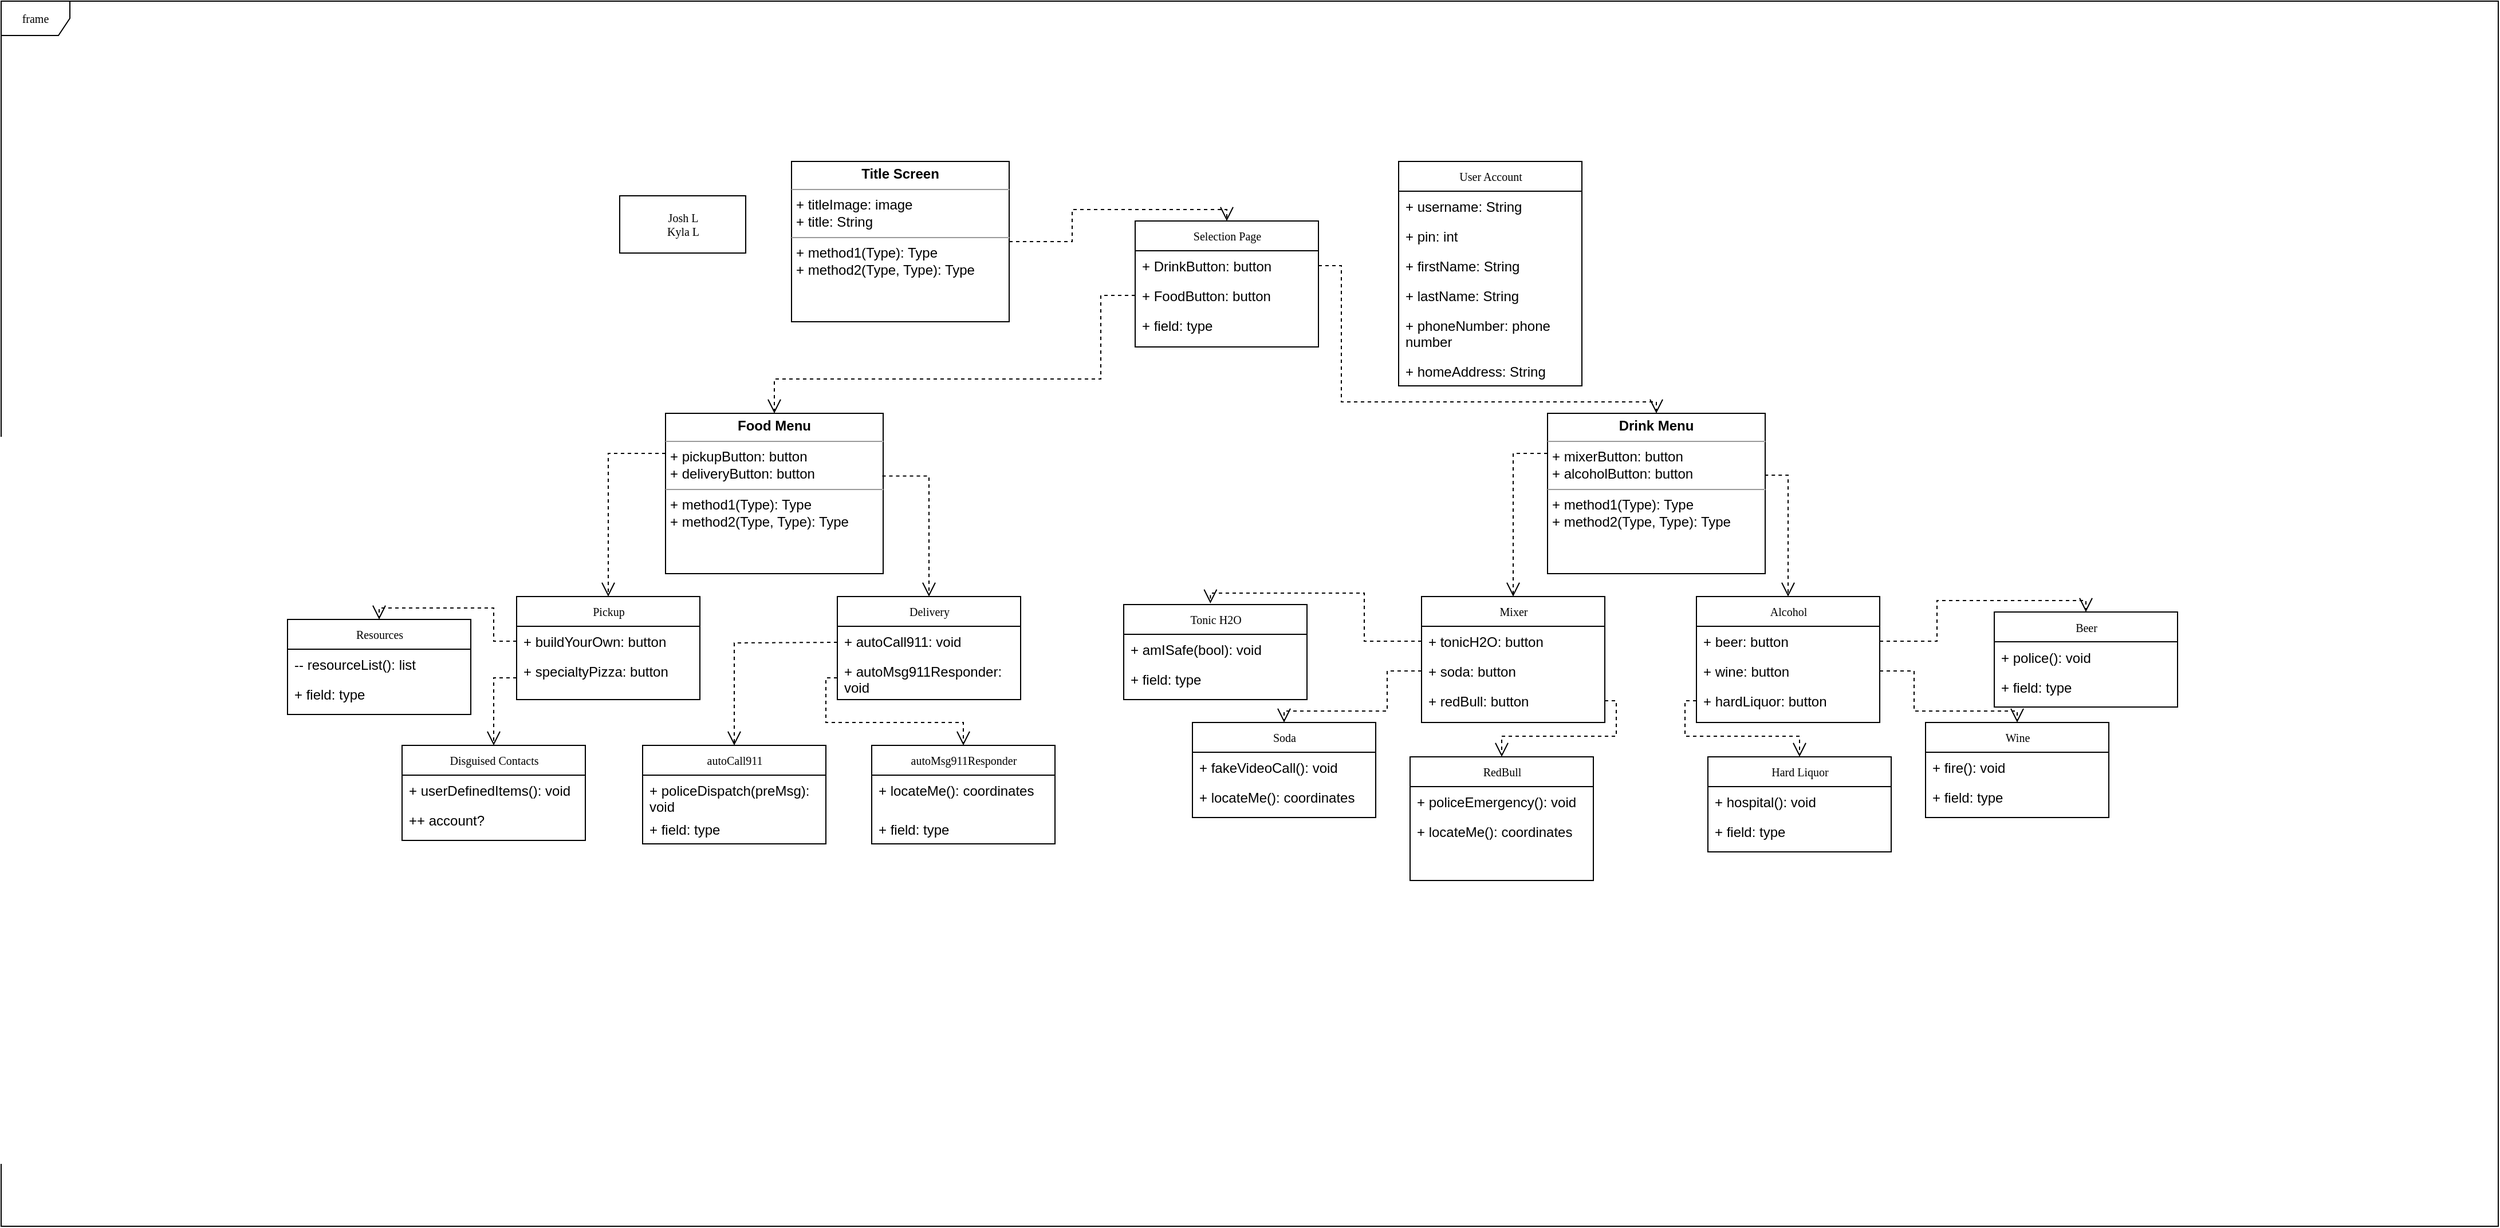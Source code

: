 <mxfile version="20.7.4" type="device"><diagram name="Page-1" id="c4acf3e9-155e-7222-9cf6-157b1a14988f"><mxGraphModel dx="2443" dy="1949" grid="1" gridSize="10" guides="0" tooltips="1" connect="1" arrows="1" fold="1" page="1" pageScale="1" pageWidth="850" pageHeight="1100" background="none" math="0" shadow="0"><root><mxCell id="0"/><mxCell id="1" parent="0"/><mxCell id="17acba5748e5396b-1" value="frame" style="shape=umlFrame;whiteSpace=wrap;html=1;rounded=0;shadow=0;comic=0;labelBackgroundColor=none;strokeWidth=1;fontFamily=Verdana;fontSize=10;align=center;" parent="1" vertex="1"><mxGeometry x="-100" y="-90" width="2180" height="1070" as="geometry"/></mxCell><mxCell id="17acba5748e5396b-2" value="User Account" style="swimlane;html=1;fontStyle=0;childLayout=stackLayout;horizontal=1;startSize=26;fillColor=none;horizontalStack=0;resizeParent=1;resizeLast=0;collapsible=1;marginBottom=0;swimlaneFillColor=#ffffff;rounded=0;shadow=0;comic=0;labelBackgroundColor=none;strokeWidth=1;fontFamily=Verdana;fontSize=10;align=center;" parent="1" vertex="1"><mxGeometry x="1120" y="50" width="160" height="196" as="geometry"/></mxCell><mxCell id="17acba5748e5396b-3" value="+ username: String" style="text;html=1;strokeColor=none;fillColor=none;align=left;verticalAlign=top;spacingLeft=4;spacingRight=4;whiteSpace=wrap;overflow=hidden;rotatable=0;points=[[0,0.5],[1,0.5]];portConstraint=eastwest;" parent="17acba5748e5396b-2" vertex="1"><mxGeometry y="26" width="160" height="26" as="geometry"/></mxCell><mxCell id="17acba5748e5396b-4" value="+ pin: int" style="text;html=1;strokeColor=none;fillColor=none;align=left;verticalAlign=top;spacingLeft=4;spacingRight=4;whiteSpace=wrap;overflow=hidden;rotatable=0;points=[[0,0.5],[1,0.5]];portConstraint=eastwest;" parent="17acba5748e5396b-2" vertex="1"><mxGeometry y="52" width="160" height="26" as="geometry"/></mxCell><mxCell id="17acba5748e5396b-6" value="+ firstName: String" style="text;html=1;strokeColor=none;fillColor=none;align=left;verticalAlign=top;spacingLeft=4;spacingRight=4;whiteSpace=wrap;overflow=hidden;rotatable=0;points=[[0,0.5],[1,0.5]];portConstraint=eastwest;" parent="17acba5748e5396b-2" vertex="1"><mxGeometry y="78" width="160" height="26" as="geometry"/></mxCell><mxCell id="17acba5748e5396b-9" value="+ lastName: String" style="text;html=1;strokeColor=none;fillColor=none;align=left;verticalAlign=top;spacingLeft=4;spacingRight=4;whiteSpace=wrap;overflow=hidden;rotatable=0;points=[[0,0.5],[1,0.5]];portConstraint=eastwest;" parent="17acba5748e5396b-2" vertex="1"><mxGeometry y="104" width="160" height="26" as="geometry"/></mxCell><mxCell id="17acba5748e5396b-10" value="+ phoneNumber: phone number" style="text;html=1;strokeColor=none;fillColor=none;align=left;verticalAlign=top;spacingLeft=4;spacingRight=4;whiteSpace=wrap;overflow=hidden;rotatable=0;points=[[0,0.5],[1,0.5]];portConstraint=eastwest;" parent="17acba5748e5396b-2" vertex="1"><mxGeometry y="130" width="160" height="40" as="geometry"/></mxCell><mxCell id="17acba5748e5396b-8" value="+ homeAddress: String" style="text;html=1;strokeColor=none;fillColor=none;align=left;verticalAlign=top;spacingLeft=4;spacingRight=4;whiteSpace=wrap;overflow=hidden;rotatable=0;points=[[0,0.5],[1,0.5]];portConstraint=eastwest;" parent="17acba5748e5396b-2" vertex="1"><mxGeometry y="170" width="160" height="26" as="geometry"/></mxCell><mxCell id="17acba5748e5396b-20" value="Selection Page" style="swimlane;html=1;fontStyle=0;childLayout=stackLayout;horizontal=1;startSize=26;fillColor=none;horizontalStack=0;resizeParent=1;resizeLast=0;collapsible=1;marginBottom=0;swimlaneFillColor=#ffffff;rounded=0;shadow=0;comic=0;labelBackgroundColor=none;strokeWidth=1;fontFamily=Verdana;fontSize=10;align=center;" parent="1" vertex="1"><mxGeometry x="890" y="102" width="160" height="110" as="geometry"/></mxCell><mxCell id="17acba5748e5396b-21" value="+ DrinkButton: button" style="text;html=1;strokeColor=none;fillColor=none;align=left;verticalAlign=top;spacingLeft=4;spacingRight=4;whiteSpace=wrap;overflow=hidden;rotatable=0;points=[[0,0.5],[1,0.5]];portConstraint=eastwest;" parent="17acba5748e5396b-20" vertex="1"><mxGeometry y="26" width="160" height="26" as="geometry"/></mxCell><mxCell id="17acba5748e5396b-24" value="+ FoodButton: button" style="text;html=1;strokeColor=none;fillColor=none;align=left;verticalAlign=top;spacingLeft=4;spacingRight=4;whiteSpace=wrap;overflow=hidden;rotatable=0;points=[[0,0.5],[1,0.5]];portConstraint=eastwest;" parent="17acba5748e5396b-20" vertex="1"><mxGeometry y="52" width="160" height="26" as="geometry"/></mxCell><mxCell id="17acba5748e5396b-26" value="+ field: type" style="text;html=1;strokeColor=none;fillColor=none;align=left;verticalAlign=top;spacingLeft=4;spacingRight=4;whiteSpace=wrap;overflow=hidden;rotatable=0;points=[[0,0.5],[1,0.5]];portConstraint=eastwest;" parent="17acba5748e5396b-20" vertex="1"><mxGeometry y="78" width="160" height="26" as="geometry"/></mxCell><mxCell id="17acba5748e5396b-30" value="Pickup" style="swimlane;html=1;fontStyle=0;childLayout=stackLayout;horizontal=1;startSize=26;fillColor=none;horizontalStack=0;resizeParent=1;resizeLast=0;collapsible=1;marginBottom=0;swimlaneFillColor=#ffffff;rounded=0;shadow=0;comic=0;labelBackgroundColor=none;strokeWidth=1;fontFamily=Verdana;fontSize=10;align=center;" parent="1" vertex="1"><mxGeometry x="350" y="430" width="160" height="90" as="geometry"/></mxCell><mxCell id="17acba5748e5396b-31" value="+ buildYourOwn: button" style="text;html=1;strokeColor=none;fillColor=none;align=left;verticalAlign=top;spacingLeft=4;spacingRight=4;whiteSpace=wrap;overflow=hidden;rotatable=0;points=[[0,0.5],[1,0.5]];portConstraint=eastwest;" parent="17acba5748e5396b-30" vertex="1"><mxGeometry y="26" width="160" height="26" as="geometry"/></mxCell><mxCell id="17acba5748e5396b-33" value="+ specialtyPizza: button" style="text;html=1;strokeColor=none;fillColor=none;align=left;verticalAlign=top;spacingLeft=4;spacingRight=4;whiteSpace=wrap;overflow=hidden;rotatable=0;points=[[0,0.5],[1,0.5]];portConstraint=eastwest;" parent="17acba5748e5396b-30" vertex="1"><mxGeometry y="52" width="160" height="38" as="geometry"/></mxCell><mxCell id="17acba5748e5396b-44" value="Mixer" style="swimlane;html=1;fontStyle=0;childLayout=stackLayout;horizontal=1;startSize=26;fillColor=none;horizontalStack=0;resizeParent=1;resizeLast=0;collapsible=1;marginBottom=0;swimlaneFillColor=#ffffff;rounded=0;shadow=0;comic=0;labelBackgroundColor=none;strokeWidth=1;fontFamily=Verdana;fontSize=10;align=center;" parent="1" vertex="1"><mxGeometry x="1140" y="430" width="160" height="110" as="geometry"/></mxCell><mxCell id="17acba5748e5396b-45" value="+ tonicH2O: button" style="text;html=1;strokeColor=none;fillColor=none;align=left;verticalAlign=top;spacingLeft=4;spacingRight=4;whiteSpace=wrap;overflow=hidden;rotatable=0;points=[[0,0.5],[1,0.5]];portConstraint=eastwest;" parent="17acba5748e5396b-44" vertex="1"><mxGeometry y="26" width="160" height="26" as="geometry"/></mxCell><mxCell id="17acba5748e5396b-47" value="+ soda: button" style="text;html=1;strokeColor=none;fillColor=none;align=left;verticalAlign=top;spacingLeft=4;spacingRight=4;whiteSpace=wrap;overflow=hidden;rotatable=0;points=[[0,0.5],[1,0.5]];portConstraint=eastwest;" parent="17acba5748e5396b-44" vertex="1"><mxGeometry y="52" width="160" height="26" as="geometry"/></mxCell><mxCell id="F10mgyi9A0iiVBRU1uPL-9" value="+ redBull: button" style="text;html=1;strokeColor=none;fillColor=none;align=left;verticalAlign=top;spacingLeft=4;spacingRight=4;whiteSpace=wrap;overflow=hidden;rotatable=0;points=[[0,0.5],[1,0.5]];portConstraint=eastwest;" parent="17acba5748e5396b-44" vertex="1"><mxGeometry y="78" width="160" height="26" as="geometry"/></mxCell><mxCell id="5d2195bd80daf111-1" value="Alcohol" style="swimlane;html=1;fontStyle=0;childLayout=stackLayout;horizontal=1;startSize=26;fillColor=none;horizontalStack=0;resizeParent=1;resizeLast=0;collapsible=1;marginBottom=0;swimlaneFillColor=#ffffff;rounded=0;shadow=0;comic=0;labelBackgroundColor=none;strokeWidth=1;fontFamily=Verdana;fontSize=10;align=center;" parent="1" vertex="1"><mxGeometry x="1380" y="430" width="160" height="110" as="geometry"/></mxCell><mxCell id="5d2195bd80daf111-2" value="+ beer: button" style="text;html=1;strokeColor=none;fillColor=none;align=left;verticalAlign=top;spacingLeft=4;spacingRight=4;whiteSpace=wrap;overflow=hidden;rotatable=0;points=[[0,0.5],[1,0.5]];portConstraint=eastwest;" parent="5d2195bd80daf111-1" vertex="1"><mxGeometry y="26" width="160" height="26" as="geometry"/></mxCell><mxCell id="5d2195bd80daf111-3" value="+ wine: button" style="text;html=1;strokeColor=none;fillColor=none;align=left;verticalAlign=top;spacingLeft=4;spacingRight=4;whiteSpace=wrap;overflow=hidden;rotatable=0;points=[[0,0.5],[1,0.5]];portConstraint=eastwest;" parent="5d2195bd80daf111-1" vertex="1"><mxGeometry y="52" width="160" height="26" as="geometry"/></mxCell><mxCell id="5d2195bd80daf111-4" value="+ hardLiquor: button" style="text;html=1;strokeColor=none;fillColor=none;align=left;verticalAlign=top;spacingLeft=4;spacingRight=4;whiteSpace=wrap;overflow=hidden;rotatable=0;points=[[0,0.5],[1,0.5]];portConstraint=eastwest;" parent="5d2195bd80daf111-1" vertex="1"><mxGeometry y="78" width="160" height="26" as="geometry"/></mxCell><mxCell id="5d2195bd80daf111-5" value="Delivery" style="swimlane;html=1;fontStyle=0;childLayout=stackLayout;horizontal=1;startSize=26;fillColor=none;horizontalStack=0;resizeParent=1;resizeLast=0;collapsible=1;marginBottom=0;swimlaneFillColor=#ffffff;rounded=0;shadow=0;comic=0;labelBackgroundColor=none;strokeWidth=1;fontFamily=Verdana;fontSize=10;align=center;" parent="1" vertex="1"><mxGeometry x="630" y="430" width="160" height="90" as="geometry"/></mxCell><mxCell id="5d2195bd80daf111-6" value="+ autoCall911: void" style="text;html=1;strokeColor=none;fillColor=none;align=left;verticalAlign=top;spacingLeft=4;spacingRight=4;whiteSpace=wrap;overflow=hidden;rotatable=0;points=[[0,0.5],[1,0.5]];portConstraint=eastwest;" parent="5d2195bd80daf111-5" vertex="1"><mxGeometry y="26" width="160" height="26" as="geometry"/></mxCell><mxCell id="5d2195bd80daf111-7" value="+ autoMsg911Responder: void" style="text;html=1;strokeColor=none;fillColor=none;align=left;verticalAlign=top;spacingLeft=4;spacingRight=4;whiteSpace=wrap;overflow=hidden;rotatable=0;points=[[0,0.5],[1,0.5]];portConstraint=eastwest;" parent="5d2195bd80daf111-5" vertex="1"><mxGeometry y="52" width="160" height="38" as="geometry"/></mxCell><mxCell id="5d2195bd80daf111-13" value="Josh L&lt;br&gt;Kyla L" style="html=1;rounded=0;shadow=0;comic=0;labelBackgroundColor=none;strokeWidth=1;fontFamily=Verdana;fontSize=10;align=center;" parent="1" vertex="1"><mxGeometry x="440" y="80" width="110" height="50" as="geometry"/></mxCell><mxCell id="5d2195bd80daf111-15" value="&lt;p style=&quot;margin:0px;margin-top:4px;text-align:center;&quot;&gt;&lt;b&gt;Drink Menu&lt;/b&gt;&lt;/p&gt;&lt;hr size=&quot;1&quot;&gt;&lt;p style=&quot;margin:0px;margin-left:4px;&quot;&gt;+ mixerButton: button&lt;br&gt;+ alcoholButton: button&lt;/p&gt;&lt;hr size=&quot;1&quot;&gt;&lt;p style=&quot;margin:0px;margin-left:4px;&quot;&gt;+ method1(Type): Type&lt;br&gt;+ method2(Type, Type): Type&lt;/p&gt;" style="verticalAlign=top;align=left;overflow=fill;fontSize=12;fontFamily=Helvetica;html=1;rounded=0;shadow=0;comic=0;labelBackgroundColor=none;strokeWidth=1" parent="1" vertex="1"><mxGeometry x="1250" y="270" width="190" height="140" as="geometry"/></mxCell><mxCell id="5d2195bd80daf111-21" style="edgeStyle=orthogonalEdgeStyle;rounded=0;html=1;labelBackgroundColor=none;startFill=0;endArrow=open;endFill=0;endSize=10;fontFamily=Verdana;fontSize=10;dashed=1;entryX=0.5;entryY=0;entryDx=0;entryDy=0;" parent="1" source="5d2195bd80daf111-18" target="17acba5748e5396b-20" edge="1"><mxGeometry relative="1" as="geometry"/></mxCell><mxCell id="5d2195bd80daf111-18" value="&lt;p style=&quot;margin:0px;margin-top:4px;text-align:center;&quot;&gt;&lt;b&gt;Title Screen&lt;/b&gt;&lt;/p&gt;&lt;hr size=&quot;1&quot;&gt;&lt;p style=&quot;margin:0px;margin-left:4px;&quot;&gt;+ titleImage: image&lt;br&gt;+ title: String&lt;/p&gt;&lt;hr size=&quot;1&quot;&gt;&lt;p style=&quot;margin:0px;margin-left:4px;&quot;&gt;+ method1(Type): Type&lt;br&gt;+ method2(Type, Type): Type&lt;/p&gt;" style="verticalAlign=top;align=left;overflow=fill;fontSize=12;fontFamily=Helvetica;html=1;rounded=0;shadow=0;comic=0;labelBackgroundColor=none;strokeWidth=1" parent="1" vertex="1"><mxGeometry x="590" y="50" width="190" height="140" as="geometry"/></mxCell><mxCell id="5d2195bd80daf111-19" value="&lt;p style=&quot;margin:0px;margin-top:4px;text-align:center;&quot;&gt;&lt;b&gt;Food Menu&lt;/b&gt;&lt;/p&gt;&lt;hr size=&quot;1&quot;&gt;&lt;p style=&quot;margin:0px;margin-left:4px;&quot;&gt;+ pickupButton: button&lt;br&gt;+ deliveryButton: button&lt;/p&gt;&lt;hr size=&quot;1&quot;&gt;&lt;p style=&quot;margin:0px;margin-left:4px;&quot;&gt;+ method1(Type): Type&lt;br&gt;+ method2(Type, Type): Type&lt;/p&gt;" style="verticalAlign=top;align=left;overflow=fill;fontSize=12;fontFamily=Helvetica;html=1;rounded=0;shadow=0;comic=0;labelBackgroundColor=none;strokeWidth=1" parent="1" vertex="1"><mxGeometry x="480" y="270" width="190" height="140" as="geometry"/></mxCell><mxCell id="F10mgyi9A0iiVBRU1uPL-3" style="edgeStyle=orthogonalEdgeStyle;rounded=0;html=1;labelBackgroundColor=none;startFill=0;endArrow=open;endFill=0;endSize=10;fontFamily=Verdana;fontSize=10;dashed=1;exitX=0;exitY=0.5;exitDx=0;exitDy=0;entryX=0.5;entryY=0;entryDx=0;entryDy=0;" parent="1" source="17acba5748e5396b-24" target="5d2195bd80daf111-19" edge="1"><mxGeometry relative="1" as="geometry"><mxPoint x="580" y="167" as="sourcePoint"/><mxPoint x="680" y="167" as="targetPoint"/><Array as="points"><mxPoint x="860" y="167"/><mxPoint x="860" y="240"/><mxPoint x="575" y="240"/></Array></mxGeometry></mxCell><mxCell id="F10mgyi9A0iiVBRU1uPL-4" style="edgeStyle=orthogonalEdgeStyle;rounded=0;html=1;labelBackgroundColor=none;startFill=0;endArrow=open;endFill=0;endSize=10;fontFamily=Verdana;fontSize=10;dashed=1;exitX=1;exitY=0.5;exitDx=0;exitDy=0;entryX=0.5;entryY=0;entryDx=0;entryDy=0;" parent="1" source="17acba5748e5396b-21" target="5d2195bd80daf111-15" edge="1"><mxGeometry relative="1" as="geometry"><mxPoint x="590" y="177" as="sourcePoint"/><mxPoint x="690" y="177" as="targetPoint"/><Array as="points"><mxPoint x="1070" y="141"/><mxPoint x="1070" y="260"/><mxPoint x="1345" y="260"/></Array></mxGeometry></mxCell><mxCell id="F10mgyi9A0iiVBRU1uPL-5" value="Soda" style="swimlane;html=1;fontStyle=0;childLayout=stackLayout;horizontal=1;startSize=26;fillColor=none;horizontalStack=0;resizeParent=1;resizeLast=0;collapsible=1;marginBottom=0;swimlaneFillColor=#ffffff;rounded=0;shadow=0;comic=0;labelBackgroundColor=none;strokeWidth=1;fontFamily=Verdana;fontSize=10;align=center;" parent="1" vertex="1"><mxGeometry x="940" y="540" width="160" height="83" as="geometry"/></mxCell><mxCell id="F10mgyi9A0iiVBRU1uPL-6" value="+ fakeVideoCall(): void" style="text;html=1;strokeColor=none;fillColor=none;align=left;verticalAlign=top;spacingLeft=4;spacingRight=4;whiteSpace=wrap;overflow=hidden;rotatable=0;points=[[0,0.5],[1,0.5]];portConstraint=eastwest;" parent="F10mgyi9A0iiVBRU1uPL-5" vertex="1"><mxGeometry y="26" width="160" height="26" as="geometry"/></mxCell><mxCell id="F10mgyi9A0iiVBRU1uPL-7" value="+ locateMe(): coordinates" style="text;html=1;strokeColor=none;fillColor=none;align=left;verticalAlign=top;spacingLeft=4;spacingRight=4;whiteSpace=wrap;overflow=hidden;rotatable=0;points=[[0,0.5],[1,0.5]];portConstraint=eastwest;" parent="F10mgyi9A0iiVBRU1uPL-5" vertex="1"><mxGeometry y="52" width="160" height="26" as="geometry"/></mxCell><mxCell id="F10mgyi9A0iiVBRU1uPL-10" value="Hard Liquor" style="swimlane;html=1;fontStyle=0;childLayout=stackLayout;horizontal=1;startSize=26;fillColor=none;horizontalStack=0;resizeParent=1;resizeLast=0;collapsible=1;marginBottom=0;swimlaneFillColor=#ffffff;rounded=0;shadow=0;comic=0;labelBackgroundColor=none;strokeWidth=1;fontFamily=Verdana;fontSize=10;align=center;" parent="1" vertex="1"><mxGeometry x="1390" y="570" width="160" height="83" as="geometry"/></mxCell><mxCell id="F10mgyi9A0iiVBRU1uPL-11" value="+ hospital(): void" style="text;html=1;strokeColor=none;fillColor=none;align=left;verticalAlign=top;spacingLeft=4;spacingRight=4;whiteSpace=wrap;overflow=hidden;rotatable=0;points=[[0,0.5],[1,0.5]];portConstraint=eastwest;" parent="F10mgyi9A0iiVBRU1uPL-10" vertex="1"><mxGeometry y="26" width="160" height="26" as="geometry"/></mxCell><mxCell id="F10mgyi9A0iiVBRU1uPL-12" value="+ field: type" style="text;html=1;strokeColor=none;fillColor=none;align=left;verticalAlign=top;spacingLeft=4;spacingRight=4;whiteSpace=wrap;overflow=hidden;rotatable=0;points=[[0,0.5],[1,0.5]];portConstraint=eastwest;" parent="F10mgyi9A0iiVBRU1uPL-10" vertex="1"><mxGeometry y="52" width="160" height="26" as="geometry"/></mxCell><mxCell id="F10mgyi9A0iiVBRU1uPL-13" value="Tonic H2O" style="swimlane;html=1;fontStyle=0;childLayout=stackLayout;horizontal=1;startSize=26;fillColor=none;horizontalStack=0;resizeParent=1;resizeLast=0;collapsible=1;marginBottom=0;swimlaneFillColor=#ffffff;rounded=0;shadow=0;comic=0;labelBackgroundColor=none;strokeWidth=1;fontFamily=Verdana;fontSize=10;align=center;" parent="1" vertex="1"><mxGeometry x="880" y="437" width="160" height="83" as="geometry"/></mxCell><mxCell id="F10mgyi9A0iiVBRU1uPL-14" value="+ amISafe(bool): void" style="text;html=1;strokeColor=none;fillColor=none;align=left;verticalAlign=top;spacingLeft=4;spacingRight=4;whiteSpace=wrap;overflow=hidden;rotatable=0;points=[[0,0.5],[1,0.5]];portConstraint=eastwest;" parent="F10mgyi9A0iiVBRU1uPL-13" vertex="1"><mxGeometry y="26" width="160" height="26" as="geometry"/></mxCell><mxCell id="F10mgyi9A0iiVBRU1uPL-15" value="+ field: type" style="text;html=1;strokeColor=none;fillColor=none;align=left;verticalAlign=top;spacingLeft=4;spacingRight=4;whiteSpace=wrap;overflow=hidden;rotatable=0;points=[[0,0.5],[1,0.5]];portConstraint=eastwest;" parent="F10mgyi9A0iiVBRU1uPL-13" vertex="1"><mxGeometry y="52" width="160" height="26" as="geometry"/></mxCell><mxCell id="F10mgyi9A0iiVBRU1uPL-16" value="RedBull" style="swimlane;html=1;fontStyle=0;childLayout=stackLayout;horizontal=1;startSize=26;fillColor=none;horizontalStack=0;resizeParent=1;resizeLast=0;collapsible=1;marginBottom=0;swimlaneFillColor=#ffffff;rounded=0;shadow=0;comic=0;labelBackgroundColor=none;strokeWidth=1;fontFamily=Verdana;fontSize=10;align=center;" parent="1" vertex="1"><mxGeometry x="1130" y="570" width="160" height="108" as="geometry"/></mxCell><mxCell id="F10mgyi9A0iiVBRU1uPL-17" value="+ policeEmergency(): void" style="text;html=1;strokeColor=none;fillColor=none;align=left;verticalAlign=top;spacingLeft=4;spacingRight=4;whiteSpace=wrap;overflow=hidden;rotatable=0;points=[[0,0.5],[1,0.5]];portConstraint=eastwest;" parent="F10mgyi9A0iiVBRU1uPL-16" vertex="1"><mxGeometry y="26" width="160" height="26" as="geometry"/></mxCell><mxCell id="F10mgyi9A0iiVBRU1uPL-18" value="+ locateMe(): coordinates" style="text;html=1;strokeColor=none;fillColor=none;align=left;verticalAlign=top;spacingLeft=4;spacingRight=4;whiteSpace=wrap;overflow=hidden;rotatable=0;points=[[0,0.5],[1,0.5]];portConstraint=eastwest;" parent="F10mgyi9A0iiVBRU1uPL-16" vertex="1"><mxGeometry y="52" width="160" height="26" as="geometry"/></mxCell><mxCell id="F10mgyi9A0iiVBRU1uPL-19" value="Wine" style="swimlane;html=1;fontStyle=0;childLayout=stackLayout;horizontal=1;startSize=26;fillColor=none;horizontalStack=0;resizeParent=1;resizeLast=0;collapsible=1;marginBottom=0;swimlaneFillColor=#ffffff;rounded=0;shadow=0;comic=0;labelBackgroundColor=none;strokeWidth=1;fontFamily=Verdana;fontSize=10;align=center;" parent="1" vertex="1"><mxGeometry x="1580" y="540" width="160" height="83" as="geometry"/></mxCell><mxCell id="F10mgyi9A0iiVBRU1uPL-20" value="+ fire(): void" style="text;html=1;strokeColor=none;fillColor=none;align=left;verticalAlign=top;spacingLeft=4;spacingRight=4;whiteSpace=wrap;overflow=hidden;rotatable=0;points=[[0,0.5],[1,0.5]];portConstraint=eastwest;" parent="F10mgyi9A0iiVBRU1uPL-19" vertex="1"><mxGeometry y="26" width="160" height="26" as="geometry"/></mxCell><mxCell id="F10mgyi9A0iiVBRU1uPL-21" value="+ field: type" style="text;html=1;strokeColor=none;fillColor=none;align=left;verticalAlign=top;spacingLeft=4;spacingRight=4;whiteSpace=wrap;overflow=hidden;rotatable=0;points=[[0,0.5],[1,0.5]];portConstraint=eastwest;" parent="F10mgyi9A0iiVBRU1uPL-19" vertex="1"><mxGeometry y="52" width="160" height="26" as="geometry"/></mxCell><mxCell id="F10mgyi9A0iiVBRU1uPL-22" value="Beer" style="swimlane;html=1;fontStyle=0;childLayout=stackLayout;horizontal=1;startSize=26;fillColor=none;horizontalStack=0;resizeParent=1;resizeLast=0;collapsible=1;marginBottom=0;swimlaneFillColor=#ffffff;rounded=0;shadow=0;comic=0;labelBackgroundColor=none;strokeWidth=1;fontFamily=Verdana;fontSize=10;align=center;" parent="1" vertex="1"><mxGeometry x="1640" y="443.5" width="160" height="83" as="geometry"/></mxCell><mxCell id="F10mgyi9A0iiVBRU1uPL-23" value="+ police(): void" style="text;html=1;strokeColor=none;fillColor=none;align=left;verticalAlign=top;spacingLeft=4;spacingRight=4;whiteSpace=wrap;overflow=hidden;rotatable=0;points=[[0,0.5],[1,0.5]];portConstraint=eastwest;" parent="F10mgyi9A0iiVBRU1uPL-22" vertex="1"><mxGeometry y="26" width="160" height="26" as="geometry"/></mxCell><mxCell id="F10mgyi9A0iiVBRU1uPL-24" value="+ field: type" style="text;html=1;strokeColor=none;fillColor=none;align=left;verticalAlign=top;spacingLeft=4;spacingRight=4;whiteSpace=wrap;overflow=hidden;rotatable=0;points=[[0,0.5],[1,0.5]];portConstraint=eastwest;" parent="F10mgyi9A0iiVBRU1uPL-22" vertex="1"><mxGeometry y="52" width="160" height="26" as="geometry"/></mxCell><mxCell id="F10mgyi9A0iiVBRU1uPL-25" value="autoMsg911Responder" style="swimlane;html=1;fontStyle=0;childLayout=stackLayout;horizontal=1;startSize=26;fillColor=none;horizontalStack=0;resizeParent=1;resizeLast=0;collapsible=1;marginBottom=0;swimlaneFillColor=#ffffff;rounded=0;shadow=0;comic=0;labelBackgroundColor=none;strokeWidth=1;fontFamily=Verdana;fontSize=10;align=center;" parent="1" vertex="1"><mxGeometry x="660" y="560" width="160" height="86" as="geometry"/></mxCell><mxCell id="F10mgyi9A0iiVBRU1uPL-26" value="+ locateMe(): coordinates" style="text;html=1;strokeColor=none;fillColor=none;align=left;verticalAlign=top;spacingLeft=4;spacingRight=4;whiteSpace=wrap;overflow=hidden;rotatable=0;points=[[0,0.5],[1,0.5]];portConstraint=eastwest;" parent="F10mgyi9A0iiVBRU1uPL-25" vertex="1"><mxGeometry y="26" width="160" height="34" as="geometry"/></mxCell><mxCell id="F10mgyi9A0iiVBRU1uPL-27" value="+ field: type" style="text;html=1;strokeColor=none;fillColor=none;align=left;verticalAlign=top;spacingLeft=4;spacingRight=4;whiteSpace=wrap;overflow=hidden;rotatable=0;points=[[0,0.5],[1,0.5]];portConstraint=eastwest;" parent="F10mgyi9A0iiVBRU1uPL-25" vertex="1"><mxGeometry y="60" width="160" height="26" as="geometry"/></mxCell><mxCell id="F10mgyi9A0iiVBRU1uPL-28" value="autoCall911" style="swimlane;html=1;fontStyle=0;childLayout=stackLayout;horizontal=1;startSize=26;fillColor=none;horizontalStack=0;resizeParent=1;resizeLast=0;collapsible=1;marginBottom=0;swimlaneFillColor=#ffffff;rounded=0;shadow=0;comic=0;labelBackgroundColor=none;strokeWidth=1;fontFamily=Verdana;fontSize=10;align=center;" parent="1" vertex="1"><mxGeometry x="460" y="560" width="160" height="86" as="geometry"/></mxCell><mxCell id="F10mgyi9A0iiVBRU1uPL-29" value="+ policeDispatch(preMsg): void" style="text;html=1;strokeColor=none;fillColor=none;align=left;verticalAlign=top;spacingLeft=4;spacingRight=4;whiteSpace=wrap;overflow=hidden;rotatable=0;points=[[0,0.5],[1,0.5]];portConstraint=eastwest;" parent="F10mgyi9A0iiVBRU1uPL-28" vertex="1"><mxGeometry y="26" width="160" height="34" as="geometry"/></mxCell><mxCell id="F10mgyi9A0iiVBRU1uPL-30" value="+ field: type" style="text;html=1;strokeColor=none;fillColor=none;align=left;verticalAlign=top;spacingLeft=4;spacingRight=4;whiteSpace=wrap;overflow=hidden;rotatable=0;points=[[0,0.5],[1,0.5]];portConstraint=eastwest;" parent="F10mgyi9A0iiVBRU1uPL-28" vertex="1"><mxGeometry y="60" width="160" height="26" as="geometry"/></mxCell><mxCell id="F10mgyi9A0iiVBRU1uPL-31" value="Disguised Contacts" style="swimlane;html=1;fontStyle=0;childLayout=stackLayout;horizontal=1;startSize=26;fillColor=none;horizontalStack=0;resizeParent=1;resizeLast=0;collapsible=1;marginBottom=0;swimlaneFillColor=#ffffff;rounded=0;shadow=0;comic=0;labelBackgroundColor=none;strokeWidth=1;fontFamily=Verdana;fontSize=10;align=center;" parent="1" vertex="1"><mxGeometry x="250" y="560" width="160" height="83" as="geometry"/></mxCell><mxCell id="F10mgyi9A0iiVBRU1uPL-32" value="+ userDefinedItems(): void" style="text;html=1;strokeColor=none;fillColor=none;align=left;verticalAlign=top;spacingLeft=4;spacingRight=4;whiteSpace=wrap;overflow=hidden;rotatable=0;points=[[0,0.5],[1,0.5]];portConstraint=eastwest;" parent="F10mgyi9A0iiVBRU1uPL-31" vertex="1"><mxGeometry y="26" width="160" height="26" as="geometry"/></mxCell><mxCell id="F10mgyi9A0iiVBRU1uPL-33" value="++ account?" style="text;html=1;strokeColor=none;fillColor=none;align=left;verticalAlign=top;spacingLeft=4;spacingRight=4;whiteSpace=wrap;overflow=hidden;rotatable=0;points=[[0,0.5],[1,0.5]];portConstraint=eastwest;" parent="F10mgyi9A0iiVBRU1uPL-31" vertex="1"><mxGeometry y="52" width="160" height="26" as="geometry"/></mxCell><mxCell id="F10mgyi9A0iiVBRU1uPL-34" value="Resources" style="swimlane;html=1;fontStyle=0;childLayout=stackLayout;horizontal=1;startSize=26;fillColor=none;horizontalStack=0;resizeParent=1;resizeLast=0;collapsible=1;marginBottom=0;swimlaneFillColor=#ffffff;rounded=0;shadow=0;comic=0;labelBackgroundColor=none;strokeWidth=1;fontFamily=Verdana;fontSize=10;align=center;" parent="1" vertex="1"><mxGeometry x="150" y="450" width="160" height="83" as="geometry"/></mxCell><mxCell id="F10mgyi9A0iiVBRU1uPL-35" value="-- resourceList(): list" style="text;html=1;strokeColor=none;fillColor=none;align=left;verticalAlign=top;spacingLeft=4;spacingRight=4;whiteSpace=wrap;overflow=hidden;rotatable=0;points=[[0,0.5],[1,0.5]];portConstraint=eastwest;" parent="F10mgyi9A0iiVBRU1uPL-34" vertex="1"><mxGeometry y="26" width="160" height="26" as="geometry"/></mxCell><mxCell id="F10mgyi9A0iiVBRU1uPL-36" value="+ field: type" style="text;html=1;strokeColor=none;fillColor=none;align=left;verticalAlign=top;spacingLeft=4;spacingRight=4;whiteSpace=wrap;overflow=hidden;rotatable=0;points=[[0,0.5],[1,0.5]];portConstraint=eastwest;" parent="F10mgyi9A0iiVBRU1uPL-34" vertex="1"><mxGeometry y="52" width="160" height="26" as="geometry"/></mxCell><mxCell id="F10mgyi9A0iiVBRU1uPL-41" style="edgeStyle=orthogonalEdgeStyle;rounded=0;html=1;labelBackgroundColor=none;startFill=0;endArrow=open;endFill=0;endSize=10;fontFamily=Verdana;fontSize=10;dashed=1;exitX=0;exitY=0.25;exitDx=0;exitDy=0;entryX=0.5;entryY=0;entryDx=0;entryDy=0;" parent="1" source="5d2195bd80daf111-15" target="17acba5748e5396b-44" edge="1"><mxGeometry relative="1" as="geometry"><mxPoint x="1060" y="151" as="sourcePoint"/><mxPoint x="1355" y="280" as="targetPoint"/></mxGeometry></mxCell><mxCell id="F10mgyi9A0iiVBRU1uPL-42" style="edgeStyle=orthogonalEdgeStyle;rounded=0;html=1;labelBackgroundColor=none;startFill=0;endArrow=open;endFill=0;endSize=10;fontFamily=Verdana;fontSize=10;dashed=1;exitX=0.998;exitY=0.386;exitDx=0;exitDy=0;entryX=0.5;entryY=0;entryDx=0;entryDy=0;exitPerimeter=0;" parent="1" source="5d2195bd80daf111-15" target="5d2195bd80daf111-1" edge="1"><mxGeometry relative="1" as="geometry"><mxPoint x="1070" y="161" as="sourcePoint"/><mxPoint x="1365" y="290" as="targetPoint"/></mxGeometry></mxCell><mxCell id="F10mgyi9A0iiVBRU1uPL-47" style="edgeStyle=orthogonalEdgeStyle;rounded=0;html=1;labelBackgroundColor=none;startFill=0;endArrow=open;endFill=0;endSize=10;fontFamily=Verdana;fontSize=10;dashed=1;exitX=1;exitY=0.5;exitDx=0;exitDy=0;" parent="1" source="5d2195bd80daf111-3" target="F10mgyi9A0iiVBRU1uPL-19" edge="1"><mxGeometry relative="1" as="geometry"><mxPoint x="1360" y="253.5" as="sourcePoint"/><mxPoint x="1655" y="382.5" as="targetPoint"/><Array as="points"><mxPoint x="1570" y="495"/><mxPoint x="1570" y="530"/><mxPoint x="1660" y="530"/></Array></mxGeometry></mxCell><mxCell id="F10mgyi9A0iiVBRU1uPL-48" style="edgeStyle=orthogonalEdgeStyle;rounded=0;html=1;labelBackgroundColor=none;startFill=0;endArrow=open;endFill=0;endSize=10;fontFamily=Verdana;fontSize=10;dashed=1;exitX=1;exitY=0.5;exitDx=0;exitDy=0;entryX=0.5;entryY=0;entryDx=0;entryDy=0;" parent="1" source="5d2195bd80daf111-2" target="F10mgyi9A0iiVBRU1uPL-22" edge="1"><mxGeometry relative="1" as="geometry"><mxPoint x="1370" y="301" as="sourcePoint"/><mxPoint x="1665" y="430" as="targetPoint"/></mxGeometry></mxCell><mxCell id="F10mgyi9A0iiVBRU1uPL-46" style="edgeStyle=orthogonalEdgeStyle;rounded=0;html=1;labelBackgroundColor=none;startFill=0;endArrow=open;endFill=0;endSize=10;fontFamily=Verdana;fontSize=10;dashed=1;exitX=0;exitY=0.5;exitDx=0;exitDy=0;entryX=0.5;entryY=0;entryDx=0;entryDy=0;" parent="1" source="5d2195bd80daf111-4" target="F10mgyi9A0iiVBRU1uPL-10" edge="1"><mxGeometry relative="1" as="geometry"><mxPoint x="1254.96" y="596" as="sourcePoint"/><mxPoint x="1549.96" y="725" as="targetPoint"/></mxGeometry></mxCell><mxCell id="F10mgyi9A0iiVBRU1uPL-45" style="edgeStyle=orthogonalEdgeStyle;rounded=0;html=1;labelBackgroundColor=none;startFill=0;endArrow=open;endFill=0;endSize=10;fontFamily=Verdana;fontSize=10;dashed=1;exitX=1;exitY=0.5;exitDx=0;exitDy=0;entryX=0.5;entryY=0;entryDx=0;entryDy=0;" parent="1" source="F10mgyi9A0iiVBRU1uPL-9" target="F10mgyi9A0iiVBRU1uPL-16" edge="1"><mxGeometry relative="1" as="geometry"><mxPoint x="950" y="550" as="sourcePoint"/><mxPoint x="1245" y="679" as="targetPoint"/></mxGeometry></mxCell><mxCell id="F10mgyi9A0iiVBRU1uPL-44" style="edgeStyle=orthogonalEdgeStyle;rounded=0;html=1;labelBackgroundColor=none;startFill=0;endArrow=open;endFill=0;endSize=10;fontFamily=Verdana;fontSize=10;dashed=1;exitX=0;exitY=0.5;exitDx=0;exitDy=0;entryX=0.5;entryY=0;entryDx=0;entryDy=0;" parent="1" source="17acba5748e5396b-47" target="F10mgyi9A0iiVBRU1uPL-5" edge="1"><mxGeometry relative="1" as="geometry"><mxPoint x="780" y="566" as="sourcePoint"/><mxPoint x="1075" y="695" as="targetPoint"/><Array as="points"><mxPoint x="1110" y="495"/><mxPoint x="1110" y="530"/><mxPoint x="1020" y="530"/></Array></mxGeometry></mxCell><mxCell id="F10mgyi9A0iiVBRU1uPL-43" style="edgeStyle=orthogonalEdgeStyle;rounded=0;html=1;labelBackgroundColor=none;startFill=0;endArrow=open;endFill=0;endSize=10;fontFamily=Verdana;fontSize=10;dashed=1;exitX=0;exitY=0.5;exitDx=0;exitDy=0;entryX=0.473;entryY=-0.012;entryDx=0;entryDy=0;entryPerimeter=0;" parent="1" source="17acba5748e5396b-45" target="F10mgyi9A0iiVBRU1uPL-13" edge="1"><mxGeometry relative="1" as="geometry"><mxPoint x="800" y="510" as="sourcePoint"/><mxPoint x="1095" y="639" as="targetPoint"/></mxGeometry></mxCell><mxCell id="F10mgyi9A0iiVBRU1uPL-50" style="edgeStyle=orthogonalEdgeStyle;rounded=0;html=1;labelBackgroundColor=none;startFill=0;endArrow=open;endFill=0;endSize=10;fontFamily=Verdana;fontSize=10;dashed=1;exitX=0.996;exitY=0.391;exitDx=0;exitDy=0;entryX=0.5;entryY=0;entryDx=0;entryDy=0;exitPerimeter=0;" parent="1" source="5d2195bd80daf111-19" target="5d2195bd80daf111-5" edge="1"><mxGeometry relative="1" as="geometry"><mxPoint x="854.32" y="356.48" as="sourcePoint"/><mxPoint x="670.0" y="323.484" as="targetPoint"/></mxGeometry></mxCell><mxCell id="F10mgyi9A0iiVBRU1uPL-51" style="edgeStyle=orthogonalEdgeStyle;rounded=0;html=1;labelBackgroundColor=none;startFill=0;endArrow=open;endFill=0;endSize=10;fontFamily=Verdana;fontSize=10;dashed=1;exitX=0;exitY=0.5;exitDx=0;exitDy=0;entryX=0.5;entryY=0;entryDx=0;entryDy=0;" parent="1" source="5d2195bd80daf111-7" target="F10mgyi9A0iiVBRU1uPL-25" edge="1"><mxGeometry relative="1" as="geometry"><mxPoint x="890" y="483" as="sourcePoint"/><mxPoint x="705.68" y="450.004" as="targetPoint"/></mxGeometry></mxCell><mxCell id="F10mgyi9A0iiVBRU1uPL-52" style="edgeStyle=orthogonalEdgeStyle;rounded=0;html=1;labelBackgroundColor=none;startFill=0;endArrow=open;endFill=0;endSize=10;fontFamily=Verdana;fontSize=10;dashed=1;entryX=0.5;entryY=0;entryDx=0;entryDy=0;" parent="1" target="F10mgyi9A0iiVBRU1uPL-28" edge="1"><mxGeometry relative="1" as="geometry"><mxPoint x="630" y="470" as="sourcePoint"/><mxPoint x="510.0" y="437.004" as="targetPoint"/></mxGeometry></mxCell><mxCell id="F10mgyi9A0iiVBRU1uPL-53" style="edgeStyle=orthogonalEdgeStyle;rounded=0;html=1;labelBackgroundColor=none;startFill=0;endArrow=open;endFill=0;endSize=10;fontFamily=Verdana;fontSize=10;dashed=1;exitX=0;exitY=0.25;exitDx=0;exitDy=0;entryX=0.5;entryY=0;entryDx=0;entryDy=0;" parent="1" source="5d2195bd80daf111-19" target="17acba5748e5396b-30" edge="1"><mxGeometry relative="1" as="geometry"><mxPoint x="364.32" y="383" as="sourcePoint"/><mxPoint x="180.0" y="350.004" as="targetPoint"/></mxGeometry></mxCell><mxCell id="F10mgyi9A0iiVBRU1uPL-54" style="edgeStyle=orthogonalEdgeStyle;rounded=0;html=1;labelBackgroundColor=none;startFill=0;endArrow=open;endFill=0;endSize=10;fontFamily=Verdana;fontSize=10;dashed=1;exitX=0;exitY=0.5;exitDx=0;exitDy=0;entryX=0.5;entryY=0;entryDx=0;entryDy=0;" parent="1" source="17acba5748e5396b-31" target="F10mgyi9A0iiVBRU1uPL-34" edge="1"><mxGeometry relative="1" as="geometry"><mxPoint x="350" y="573" as="sourcePoint"/><mxPoint x="165.68" y="540.004" as="targetPoint"/></mxGeometry></mxCell><mxCell id="F10mgyi9A0iiVBRU1uPL-55" style="edgeStyle=orthogonalEdgeStyle;rounded=0;html=1;labelBackgroundColor=none;startFill=0;endArrow=open;endFill=0;endSize=10;fontFamily=Verdana;fontSize=10;dashed=1;exitX=0;exitY=0.5;exitDx=0;exitDy=0;" parent="1" source="17acba5748e5396b-33" target="F10mgyi9A0iiVBRU1uPL-31" edge="1"><mxGeometry relative="1" as="geometry"><mxPoint x="460" y="549.96" as="sourcePoint"/><mxPoint x="275.68" y="516.964" as="targetPoint"/></mxGeometry></mxCell></root></mxGraphModel></diagram></mxfile>